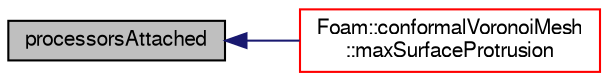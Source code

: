 digraph "processorsAttached"
{
  bgcolor="transparent";
  edge [fontname="FreeSans",fontsize="10",labelfontname="FreeSans",labelfontsize="10"];
  node [fontname="FreeSans",fontsize="10",shape=record];
  rankdir="LR";
  Node3 [label="processorsAttached",height=0.2,width=0.4,color="black", fillcolor="grey75", style="filled", fontcolor="black"];
  Node3 -> Node4 [dir="back",color="midnightblue",fontsize="10",style="solid",fontname="FreeSans"];
  Node4 [label="Foam::conformalVoronoiMesh\l::maxSurfaceProtrusion",height=0.2,width=0.4,color="red",URL="$a31450.html#aeb79c600833807b6fc2a747deb00f02b",tooltip="Return the local maximum surface protrusion distance. "];
}
